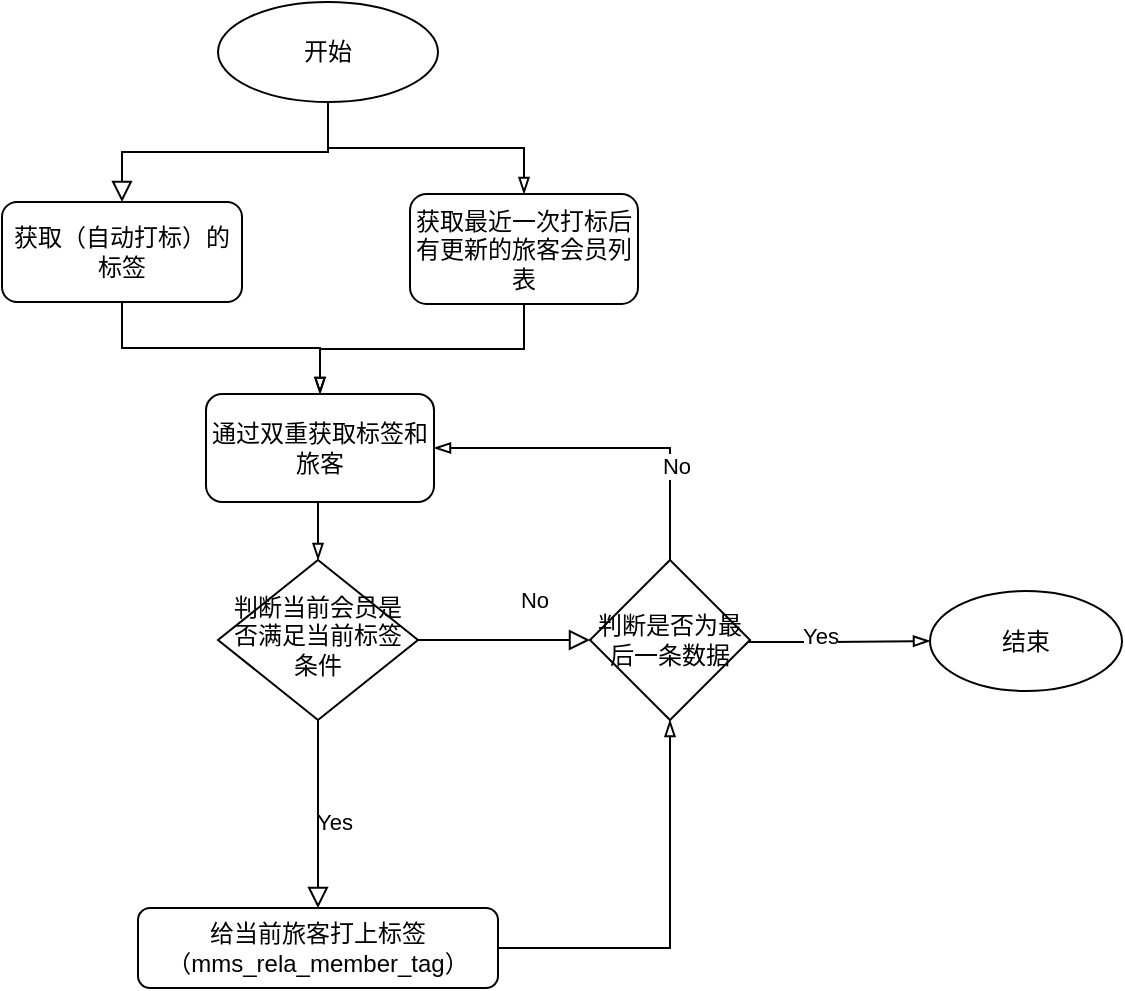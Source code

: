 <mxfile version="20.2.3" type="github">
  <diagram id="C5RBs43oDa-KdzZeNtuy" name="Page-1">
    <mxGraphModel dx="599" dy="360" grid="1" gridSize="10" guides="1" tooltips="1" connect="1" arrows="0" fold="1" page="1" pageScale="1" pageWidth="827" pageHeight="1169" math="0" shadow="0">
      <root>
        <mxCell id="WIyWlLk6GJQsqaUBKTNV-0" />
        <mxCell id="WIyWlLk6GJQsqaUBKTNV-1" parent="WIyWlLk6GJQsqaUBKTNV-0" />
        <mxCell id="VjKLm-RXF8eHCHOujyoP-23" style="edgeStyle=orthogonalEdgeStyle;rounded=0;orthogonalLoop=1;jettySize=auto;html=1;exitX=0.5;exitY=1;exitDx=0;exitDy=0;entryX=0.5;entryY=0;entryDx=0;entryDy=0;endArrow=blockThin;endFill=0;strokeColor=default;strokeWidth=1;" edge="1" parent="WIyWlLk6GJQsqaUBKTNV-1" source="WIyWlLk6GJQsqaUBKTNV-3" target="VjKLm-RXF8eHCHOujyoP-15">
          <mxGeometry relative="1" as="geometry" />
        </mxCell>
        <mxCell id="WIyWlLk6GJQsqaUBKTNV-3" value="获取（自动打标）的标签" style="rounded=1;whiteSpace=wrap;html=1;fontSize=12;glass=0;strokeWidth=1;shadow=0;" parent="WIyWlLk6GJQsqaUBKTNV-1" vertex="1">
          <mxGeometry x="56" y="110" width="120" height="50" as="geometry" />
        </mxCell>
        <mxCell id="WIyWlLk6GJQsqaUBKTNV-5" value="Yes" style="edgeStyle=orthogonalEdgeStyle;rounded=0;html=1;jettySize=auto;orthogonalLoop=1;fontSize=11;endArrow=block;endFill=0;endSize=8;strokeWidth=1;shadow=0;labelBackgroundColor=none;exitX=0.5;exitY=1;exitDx=0;exitDy=0;" parent="WIyWlLk6GJQsqaUBKTNV-1" source="VjKLm-RXF8eHCHOujyoP-13" target="WIyWlLk6GJQsqaUBKTNV-7" edge="1">
          <mxGeometry x="0.085" y="8" relative="1" as="geometry">
            <mxPoint as="offset" />
            <mxPoint x="262" y="329" as="sourcePoint" />
          </mxGeometry>
        </mxCell>
        <mxCell id="VjKLm-RXF8eHCHOujyoP-32" style="edgeStyle=orthogonalEdgeStyle;rounded=0;orthogonalLoop=1;jettySize=auto;html=1;exitX=1;exitY=0.5;exitDx=0;exitDy=0;endArrow=blockThin;endFill=0;strokeColor=default;strokeWidth=1;" edge="1" parent="WIyWlLk6GJQsqaUBKTNV-1" source="WIyWlLk6GJQsqaUBKTNV-7" target="VjKLm-RXF8eHCHOujyoP-29">
          <mxGeometry relative="1" as="geometry">
            <mxPoint x="390" y="370" as="targetPoint" />
          </mxGeometry>
        </mxCell>
        <mxCell id="WIyWlLk6GJQsqaUBKTNV-7" value="给当前旅客打上标签（mms_rela_member_tag&lt;span style=&quot;color: rgba(0, 0, 0, 0); font-family: monospace; font-size: 0px; text-align: start;&quot;&gt;%3CmxGraphModel%3E%3Croot%3E%3CmxCell%20id%3D%220%22%2F%3E%3CmxCell%20id%3D%221%22%20parent%3D%220%22%2F%3E%3CmxCell%20id%3D%222%22%20value%3D%22Bulb%26lt%3Bbr%26gt%3Bburned%20out%3F%22%20style%3D%22rhombus%3BwhiteSpace%3Dwrap%3Bhtml%3D1%3Bshadow%3D0%3BfontFamily%3DHelvetica%3BfontSize%3D12%3Balign%3Dcenter%3BstrokeWidth%3D1%3Bspacing%3D6%3BspacingTop%3D-4%3B%22%20vertex%3D%221%22%20parent%3D%221%22%3E%3CmxGeometry%20x%3D%22172%22%20y%3D%22420%22%20width%3D%22100%22%20height%3D%2280%22%20as%3D%22geometry%22%2F%3E%3C%2FmxCell%3E%3C%2Froot%3E%3C%2FmxGraphModel&lt;/span&gt;）" style="rounded=1;whiteSpace=wrap;html=1;fontSize=12;glass=0;strokeWidth=1;shadow=0;" parent="WIyWlLk6GJQsqaUBKTNV-1" vertex="1">
          <mxGeometry x="124" y="463" width="180" height="40" as="geometry" />
        </mxCell>
        <mxCell id="WIyWlLk6GJQsqaUBKTNV-8" value="No" style="rounded=0;html=1;jettySize=auto;orthogonalLoop=1;fontSize=11;endArrow=block;endFill=0;endSize=8;strokeWidth=1;shadow=0;labelBackgroundColor=none;edgeStyle=orthogonalEdgeStyle;exitX=1;exitY=0.5;exitDx=0;exitDy=0;" parent="WIyWlLk6GJQsqaUBKTNV-1" source="VjKLm-RXF8eHCHOujyoP-13" target="VjKLm-RXF8eHCHOujyoP-29" edge="1">
          <mxGeometry x="0.333" y="20" relative="1" as="geometry">
            <mxPoint as="offset" />
            <mxPoint x="214" y="500" as="sourcePoint" />
            <mxPoint x="350" y="329.5" as="targetPoint" />
          </mxGeometry>
        </mxCell>
        <mxCell id="VjKLm-RXF8eHCHOujyoP-22" style="edgeStyle=orthogonalEdgeStyle;rounded=0;orthogonalLoop=1;jettySize=auto;html=1;exitX=0.5;exitY=1;exitDx=0;exitDy=0;entryX=0.5;entryY=0;entryDx=0;entryDy=0;endArrow=blockThin;endFill=0;strokeColor=default;strokeWidth=1;" edge="1" parent="WIyWlLk6GJQsqaUBKTNV-1" source="VjKLm-RXF8eHCHOujyoP-0" target="VjKLm-RXF8eHCHOujyoP-21">
          <mxGeometry relative="1" as="geometry" />
        </mxCell>
        <mxCell id="VjKLm-RXF8eHCHOujyoP-0" value="开始" style="ellipse;whiteSpace=wrap;html=1;" vertex="1" parent="WIyWlLk6GJQsqaUBKTNV-1">
          <mxGeometry x="164" y="10" width="110" height="50" as="geometry" />
        </mxCell>
        <mxCell id="VjKLm-RXF8eHCHOujyoP-4" value="" style="rounded=0;html=1;jettySize=auto;orthogonalLoop=1;fontSize=11;endArrow=block;endFill=0;endSize=8;strokeWidth=1;shadow=0;labelBackgroundColor=none;edgeStyle=orthogonalEdgeStyle;" edge="1" parent="WIyWlLk6GJQsqaUBKTNV-1" source="VjKLm-RXF8eHCHOujyoP-0" target="WIyWlLk6GJQsqaUBKTNV-3">
          <mxGeometry relative="1" as="geometry">
            <mxPoint x="143" y="62" as="sourcePoint" />
            <mxPoint x="144" y="100" as="targetPoint" />
            <Array as="points" />
          </mxGeometry>
        </mxCell>
        <mxCell id="VjKLm-RXF8eHCHOujyoP-13" value="判断当前会员是否满足当前标签条件" style="rhombus;whiteSpace=wrap;html=1;shadow=0;fontFamily=Helvetica;fontSize=12;align=center;strokeWidth=1;spacing=6;spacingTop=-4;" vertex="1" parent="WIyWlLk6GJQsqaUBKTNV-1">
          <mxGeometry x="164" y="289" width="100" height="80" as="geometry" />
        </mxCell>
        <mxCell id="VjKLm-RXF8eHCHOujyoP-27" style="edgeStyle=orthogonalEdgeStyle;rounded=0;orthogonalLoop=1;jettySize=auto;html=1;exitX=0.5;exitY=1;exitDx=0;exitDy=0;entryX=0.5;entryY=0;entryDx=0;entryDy=0;endArrow=blockThin;endFill=0;strokeColor=default;strokeWidth=1;" edge="1" parent="WIyWlLk6GJQsqaUBKTNV-1" source="VjKLm-RXF8eHCHOujyoP-15" target="VjKLm-RXF8eHCHOujyoP-13">
          <mxGeometry relative="1" as="geometry" />
        </mxCell>
        <mxCell id="VjKLm-RXF8eHCHOujyoP-15" value="通过双重获取标签和旅客" style="rounded=1;whiteSpace=wrap;html=1;gradientColor=none;" vertex="1" parent="WIyWlLk6GJQsqaUBKTNV-1">
          <mxGeometry x="158" y="206" width="114" height="54" as="geometry" />
        </mxCell>
        <mxCell id="VjKLm-RXF8eHCHOujyoP-26" style="edgeStyle=orthogonalEdgeStyle;rounded=0;orthogonalLoop=1;jettySize=auto;html=1;exitX=0.5;exitY=1;exitDx=0;exitDy=0;entryX=0.5;entryY=0;entryDx=0;entryDy=0;endArrow=blockThin;endFill=0;strokeColor=default;strokeWidth=1;" edge="1" parent="WIyWlLk6GJQsqaUBKTNV-1" source="VjKLm-RXF8eHCHOujyoP-21" target="VjKLm-RXF8eHCHOujyoP-15">
          <mxGeometry relative="1" as="geometry" />
        </mxCell>
        <mxCell id="VjKLm-RXF8eHCHOujyoP-21" value="获取最近一次打标后有更新的旅客会员列表" style="rounded=1;whiteSpace=wrap;html=1;gradientColor=none;" vertex="1" parent="WIyWlLk6GJQsqaUBKTNV-1">
          <mxGeometry x="260" y="106" width="114" height="55" as="geometry" />
        </mxCell>
        <mxCell id="VjKLm-RXF8eHCHOujyoP-33" style="edgeStyle=orthogonalEdgeStyle;rounded=0;orthogonalLoop=1;jettySize=auto;html=1;exitX=1;exitY=0.5;exitDx=0;exitDy=0;entryX=0;entryY=0.5;entryDx=0;entryDy=0;endArrow=blockThin;endFill=0;strokeColor=default;strokeWidth=1;" edge="1" parent="WIyWlLk6GJQsqaUBKTNV-1" source="VjKLm-RXF8eHCHOujyoP-29" target="VjKLm-RXF8eHCHOujyoP-31">
          <mxGeometry relative="1" as="geometry">
            <Array as="points">
              <mxPoint x="470" y="330" />
              <mxPoint x="470" y="330" />
            </Array>
          </mxGeometry>
        </mxCell>
        <mxCell id="VjKLm-RXF8eHCHOujyoP-34" value="Yes" style="edgeLabel;html=1;align=center;verticalAlign=middle;resizable=0;points=[];" vertex="1" connectable="0" parent="VjKLm-RXF8eHCHOujyoP-33">
          <mxGeometry x="-0.209" y="3" relative="1" as="geometry">
            <mxPoint as="offset" />
          </mxGeometry>
        </mxCell>
        <mxCell id="VjKLm-RXF8eHCHOujyoP-35" style="edgeStyle=orthogonalEdgeStyle;rounded=0;orthogonalLoop=1;jettySize=auto;html=1;exitX=0.5;exitY=0;exitDx=0;exitDy=0;entryX=1;entryY=0.5;entryDx=0;entryDy=0;endArrow=blockThin;endFill=0;strokeColor=default;strokeWidth=1;" edge="1" parent="WIyWlLk6GJQsqaUBKTNV-1" source="VjKLm-RXF8eHCHOujyoP-29" target="VjKLm-RXF8eHCHOujyoP-15">
          <mxGeometry relative="1" as="geometry" />
        </mxCell>
        <mxCell id="VjKLm-RXF8eHCHOujyoP-36" value="No" style="edgeLabel;html=1;align=center;verticalAlign=middle;resizable=0;points=[];" vertex="1" connectable="0" parent="VjKLm-RXF8eHCHOujyoP-35">
          <mxGeometry x="-0.46" y="-3" relative="1" as="geometry">
            <mxPoint as="offset" />
          </mxGeometry>
        </mxCell>
        <mxCell id="VjKLm-RXF8eHCHOujyoP-29" value="判断是否为最后一条数据" style="rhombus;whiteSpace=wrap;html=1;gradientColor=none;" vertex="1" parent="WIyWlLk6GJQsqaUBKTNV-1">
          <mxGeometry x="350" y="289" width="80" height="80" as="geometry" />
        </mxCell>
        <mxCell id="VjKLm-RXF8eHCHOujyoP-31" value="结束" style="ellipse;whiteSpace=wrap;html=1;gradientColor=none;" vertex="1" parent="WIyWlLk6GJQsqaUBKTNV-1">
          <mxGeometry x="520" y="304.5" width="96" height="50" as="geometry" />
        </mxCell>
      </root>
    </mxGraphModel>
  </diagram>
</mxfile>
